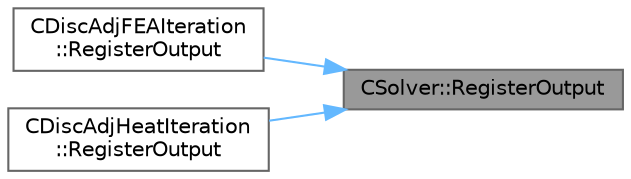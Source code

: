 digraph "CSolver::RegisterOutput"
{
 // LATEX_PDF_SIZE
  bgcolor="transparent";
  edge [fontname=Helvetica,fontsize=10,labelfontname=Helvetica,labelfontsize=10];
  node [fontname=Helvetica,fontsize=10,shape=box,height=0.2,width=0.4];
  rankdir="RL";
  Node1 [id="Node000001",label="CSolver::RegisterOutput",height=0.2,width=0.4,color="gray40", fillcolor="grey60", style="filled", fontcolor="black",tooltip="A virtual member."];
  Node1 -> Node2 [id="edge1_Node000001_Node000002",dir="back",color="steelblue1",style="solid",tooltip=" "];
  Node2 [id="Node000002",label="CDiscAdjFEAIteration\l::RegisterOutput",height=0.2,width=0.4,color="grey40", fillcolor="white", style="filled",URL="$classCDiscAdjFEAIteration.html#a6b7c1d6ded9184ef42daa65a9495ff98",tooltip="Registers all output variables of the FEM iteration."];
  Node1 -> Node3 [id="edge2_Node000001_Node000003",dir="back",color="steelblue1",style="solid",tooltip=" "];
  Node3 [id="Node000003",label="CDiscAdjHeatIteration\l::RegisterOutput",height=0.2,width=0.4,color="grey40", fillcolor="white", style="filled",URL="$classCDiscAdjHeatIteration.html#aadff62ba131bcb7f294b8cf807e8cc6e",tooltip="Initializes the adjoints of the output variables of the fluid iteration."];
}
